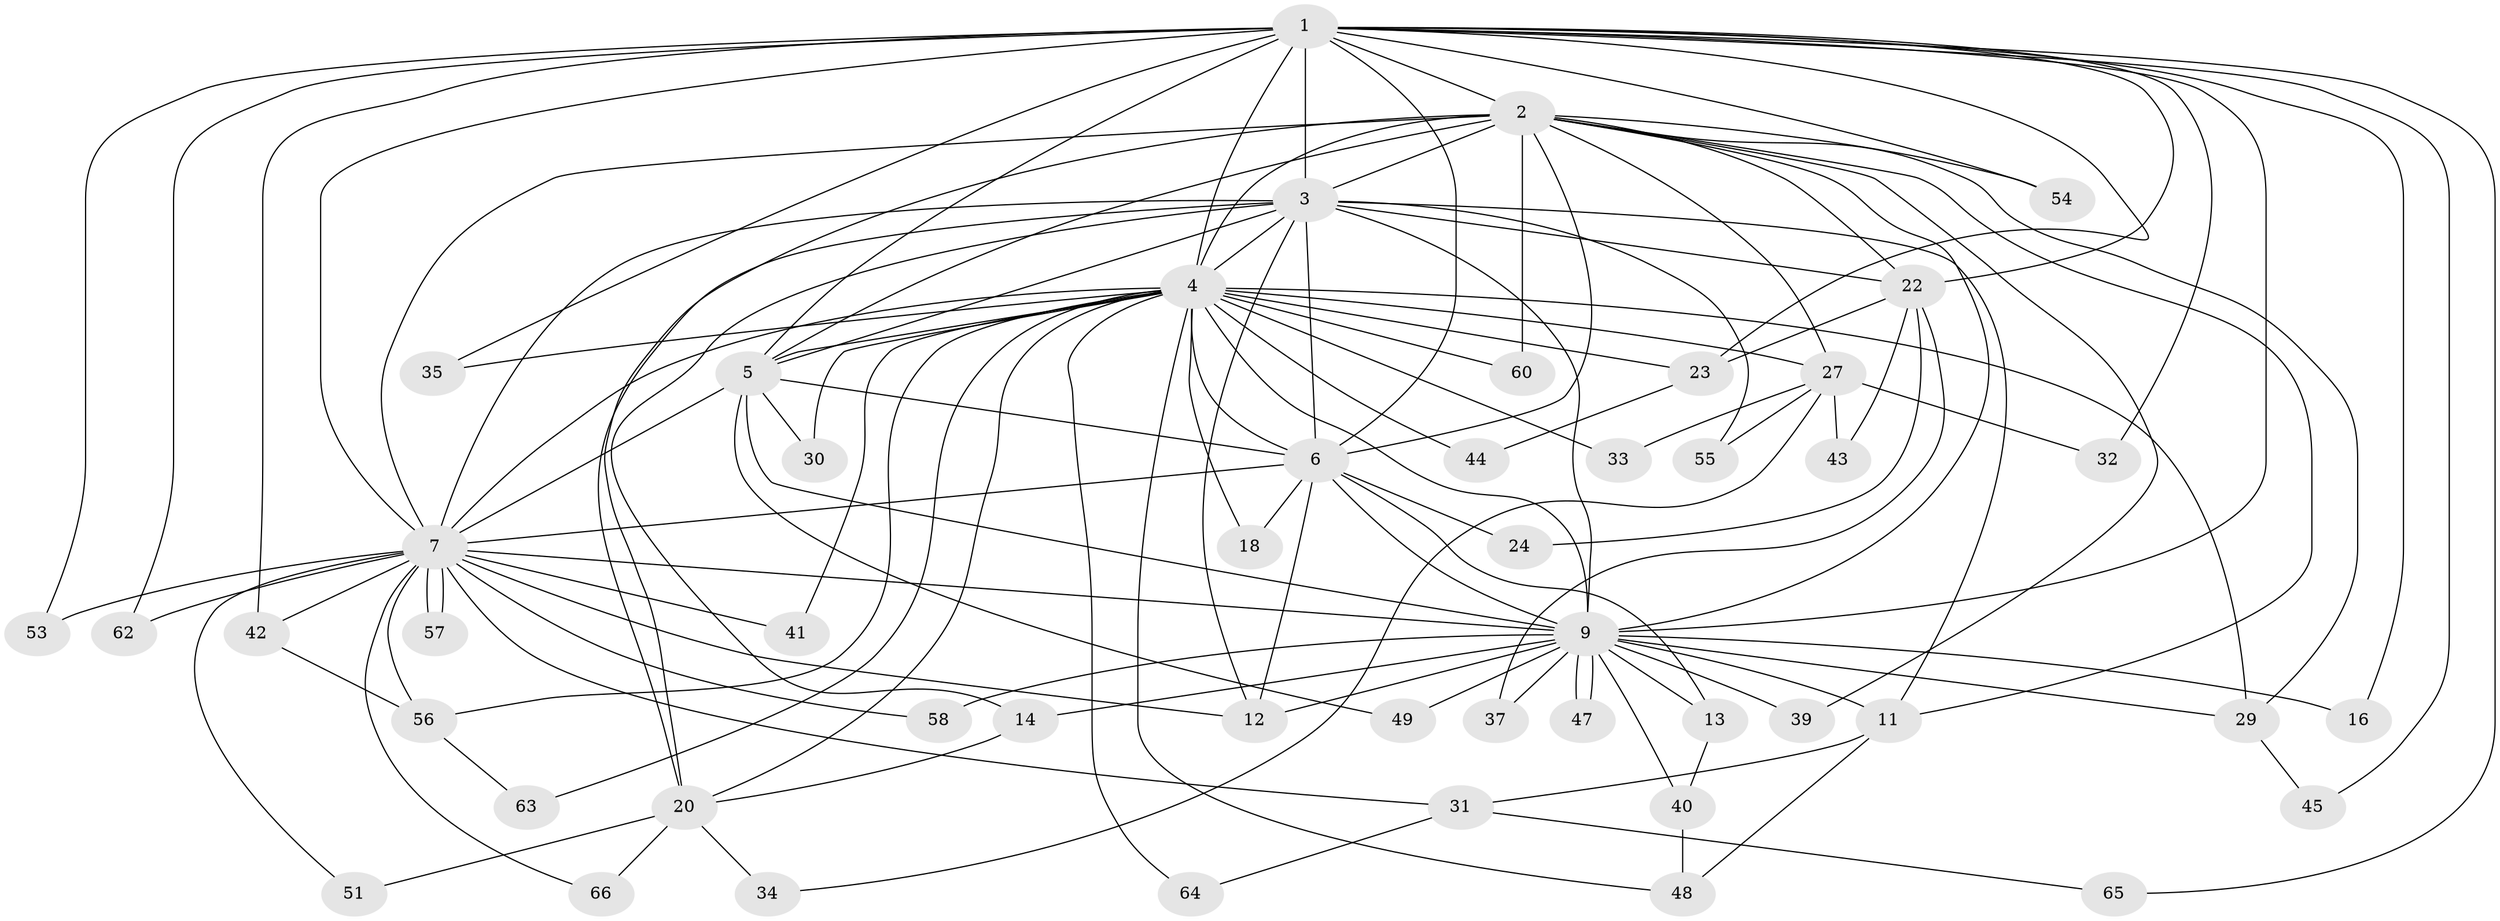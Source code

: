 // Generated by graph-tools (version 1.1) at 2025/51/02/27/25 19:51:53]
// undirected, 50 vertices, 122 edges
graph export_dot {
graph [start="1"]
  node [color=gray90,style=filled];
  1 [super="+10"];
  2 [super="+59"];
  3 [super="+15"];
  4 [super="+8"];
  5 [super="+17"];
  6 [super="+25"];
  7 [super="+19"];
  9 [super="+36"];
  11 [super="+26"];
  12 [super="+52"];
  13;
  14 [super="+50"];
  16;
  18;
  20 [super="+21"];
  22 [super="+38"];
  23 [super="+28"];
  24;
  27 [super="+46"];
  29;
  30;
  31;
  32;
  33;
  34;
  35;
  37;
  39;
  40;
  41;
  42;
  43;
  44;
  45;
  47;
  48 [super="+67"];
  49;
  51;
  53;
  54;
  55;
  56 [super="+61"];
  57;
  58;
  60;
  62;
  63;
  64;
  65;
  66;
  1 -- 2 [weight=2];
  1 -- 3 [weight=2];
  1 -- 4 [weight=4];
  1 -- 5 [weight=3];
  1 -- 6 [weight=2];
  1 -- 7 [weight=2];
  1 -- 9 [weight=2];
  1 -- 16;
  1 -- 32;
  1 -- 35;
  1 -- 53;
  1 -- 65;
  1 -- 42;
  1 -- 45;
  1 -- 54;
  1 -- 23;
  1 -- 22;
  1 -- 62;
  2 -- 3;
  2 -- 4 [weight=2];
  2 -- 5;
  2 -- 6;
  2 -- 7;
  2 -- 9;
  2 -- 22;
  2 -- 27;
  2 -- 29;
  2 -- 39;
  2 -- 54;
  2 -- 60;
  2 -- 20;
  2 -- 11;
  3 -- 4 [weight=2];
  3 -- 5;
  3 -- 6;
  3 -- 7;
  3 -- 9;
  3 -- 11;
  3 -- 14;
  3 -- 20;
  3 -- 12;
  3 -- 55;
  3 -- 22;
  4 -- 5 [weight=2];
  4 -- 6 [weight=2];
  4 -- 7 [weight=2];
  4 -- 9 [weight=2];
  4 -- 18;
  4 -- 27;
  4 -- 33;
  4 -- 35;
  4 -- 41;
  4 -- 44;
  4 -- 48;
  4 -- 56;
  4 -- 60;
  4 -- 63;
  4 -- 23;
  4 -- 64;
  4 -- 20;
  4 -- 29;
  4 -- 30;
  5 -- 6;
  5 -- 7;
  5 -- 9;
  5 -- 49;
  5 -- 30;
  6 -- 7 [weight=3];
  6 -- 9;
  6 -- 13;
  6 -- 18;
  6 -- 24;
  6 -- 12;
  7 -- 9;
  7 -- 12;
  7 -- 31;
  7 -- 42;
  7 -- 51;
  7 -- 53;
  7 -- 56;
  7 -- 57;
  7 -- 57;
  7 -- 62;
  7 -- 66;
  7 -- 58;
  7 -- 41;
  9 -- 11;
  9 -- 12;
  9 -- 13;
  9 -- 14;
  9 -- 16;
  9 -- 37;
  9 -- 39;
  9 -- 40;
  9 -- 47;
  9 -- 47;
  9 -- 49;
  9 -- 58;
  9 -- 29;
  11 -- 48;
  11 -- 31;
  13 -- 40;
  14 -- 20;
  20 -- 34;
  20 -- 66;
  20 -- 51;
  22 -- 23;
  22 -- 24;
  22 -- 37;
  22 -- 43;
  23 -- 44;
  27 -- 32;
  27 -- 33;
  27 -- 34;
  27 -- 43;
  27 -- 55;
  29 -- 45;
  31 -- 64;
  31 -- 65;
  40 -- 48;
  42 -- 56;
  56 -- 63;
}
